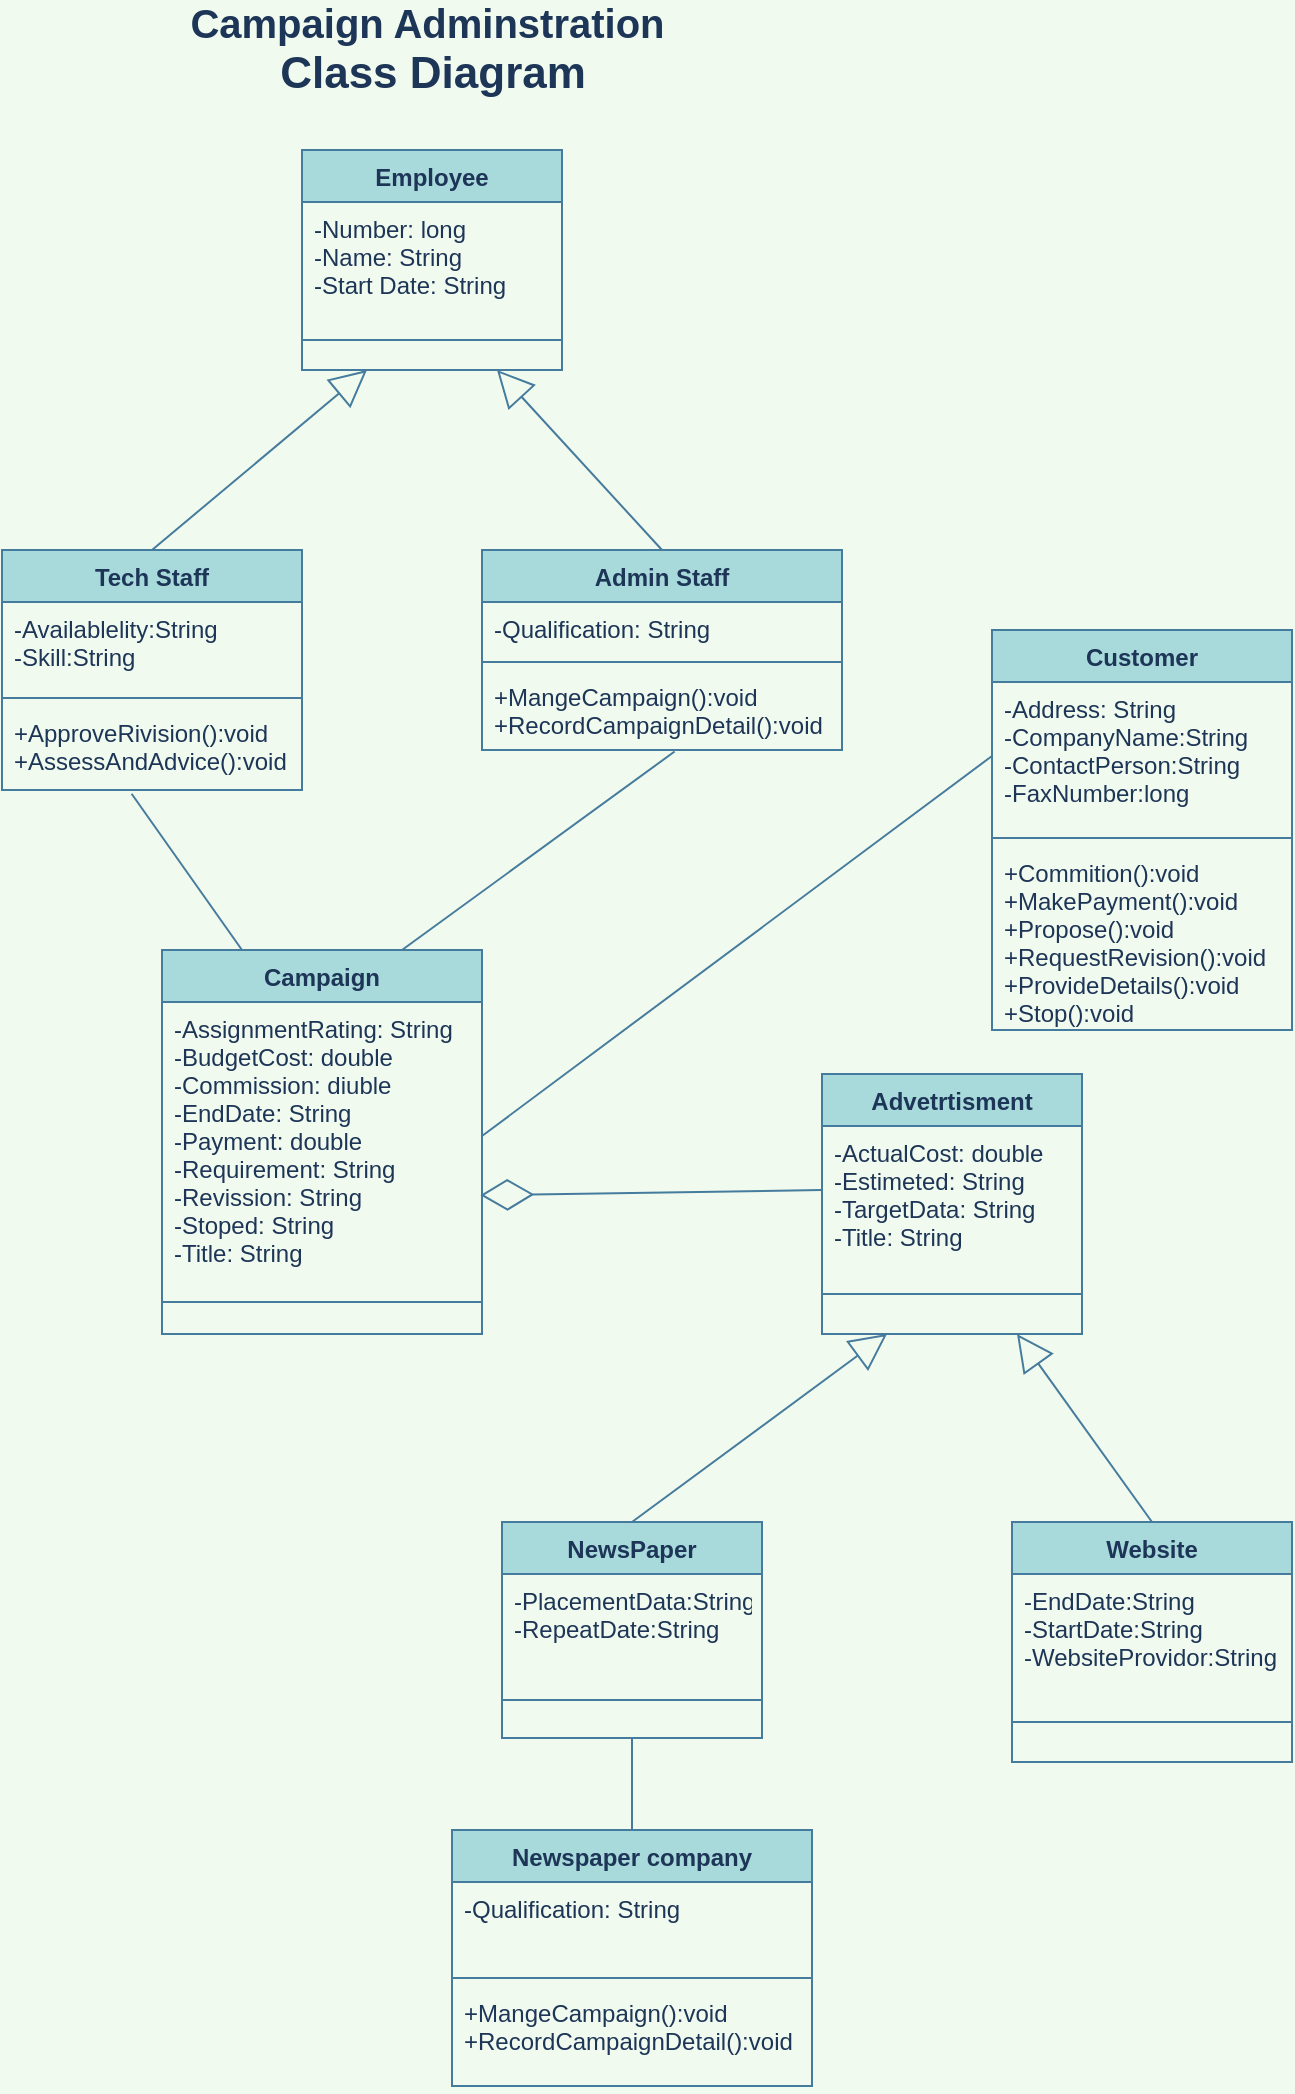 <mxfile>
    <diagram id="nCsipNPgEDqdGS0fCPYJ" name="Page-1">
        <mxGraphModel dx="1228" dy="420" grid="1" gridSize="10" guides="1" tooltips="1" connect="1" arrows="1" fold="1" page="1" pageScale="1" pageWidth="850" pageHeight="1100" background="#F1FAEE" math="0" shadow="0">
            <root>
                <mxCell id="0"/>
                <mxCell id="1" parent="0"/>
                <mxCell id="2" value="Employee" style="swimlane;fontStyle=1;align=center;verticalAlign=top;childLayout=stackLayout;horizontal=1;startSize=26;horizontalStack=0;resizeParent=1;resizeParentMax=0;resizeLast=0;collapsible=1;marginBottom=0;fillColor=#A8DADC;strokeColor=#457B9D;fontColor=#1D3557;" parent="1" vertex="1">
                    <mxGeometry x="310" y="80" width="130" height="110" as="geometry"/>
                </mxCell>
                <mxCell id="3" value="-Number: long&#10;-Name: String&#10;-Start Date: String" style="text;strokeColor=none;fillColor=none;align=left;verticalAlign=top;spacingLeft=4;spacingRight=4;overflow=hidden;rotatable=0;points=[[0,0.5],[1,0.5]];portConstraint=eastwest;fontColor=#1D3557;" parent="2" vertex="1">
                    <mxGeometry y="26" width="130" height="54" as="geometry"/>
                </mxCell>
                <mxCell id="4" value="" style="line;strokeWidth=1;fillColor=none;align=left;verticalAlign=middle;spacingTop=-1;spacingLeft=3;spacingRight=3;rotatable=0;labelPosition=right;points=[];portConstraint=eastwest;labelBackgroundColor=#F1FAEE;strokeColor=#457B9D;fontColor=#1D3557;" parent="2" vertex="1">
                    <mxGeometry y="80" width="130" height="30" as="geometry"/>
                </mxCell>
                <mxCell id="6" value="Tech Staff" style="swimlane;fontStyle=1;align=center;verticalAlign=top;childLayout=stackLayout;horizontal=1;startSize=26;horizontalStack=0;resizeParent=1;resizeParentMax=0;resizeLast=0;collapsible=1;marginBottom=0;fillColor=#A8DADC;strokeColor=#457B9D;fontColor=#1D3557;" parent="1" vertex="1">
                    <mxGeometry x="160" y="280" width="150" height="120" as="geometry"/>
                </mxCell>
                <mxCell id="7" value="-Availablelity:String&#10;-Skill:String" style="text;strokeColor=none;fillColor=none;align=left;verticalAlign=top;spacingLeft=4;spacingRight=4;overflow=hidden;rotatable=0;points=[[0,0.5],[1,0.5]];portConstraint=eastwest;fontColor=#1D3557;" parent="6" vertex="1">
                    <mxGeometry y="26" width="150" height="44" as="geometry"/>
                </mxCell>
                <mxCell id="8" value="" style="line;strokeWidth=1;fillColor=none;align=left;verticalAlign=middle;spacingTop=-1;spacingLeft=3;spacingRight=3;rotatable=0;labelPosition=right;points=[];portConstraint=eastwest;labelBackgroundColor=#F1FAEE;strokeColor=#457B9D;fontColor=#1D3557;" parent="6" vertex="1">
                    <mxGeometry y="70" width="150" height="8" as="geometry"/>
                </mxCell>
                <mxCell id="9" value="+ApproveRivision():void&#10;+AssessAndAdvice():void" style="text;strokeColor=none;fillColor=none;align=left;verticalAlign=top;spacingLeft=4;spacingRight=4;overflow=hidden;rotatable=0;points=[[0,0.5],[1,0.5]];portConstraint=eastwest;fontColor=#1D3557;" parent="6" vertex="1">
                    <mxGeometry y="78" width="150" height="42" as="geometry"/>
                </mxCell>
                <mxCell id="10" value="Admin Staff" style="swimlane;fontStyle=1;align=center;verticalAlign=top;childLayout=stackLayout;horizontal=1;startSize=26;horizontalStack=0;resizeParent=1;resizeParentMax=0;resizeLast=0;collapsible=1;marginBottom=0;fillColor=#A8DADC;strokeColor=#457B9D;fontColor=#1D3557;" parent="1" vertex="1">
                    <mxGeometry x="400" y="280" width="180" height="100" as="geometry"/>
                </mxCell>
                <mxCell id="11" value="-Qualification: String" style="text;strokeColor=none;fillColor=none;align=left;verticalAlign=top;spacingLeft=4;spacingRight=4;overflow=hidden;rotatable=0;points=[[0,0.5],[1,0.5]];portConstraint=eastwest;fontColor=#1D3557;" parent="10" vertex="1">
                    <mxGeometry y="26" width="180" height="26" as="geometry"/>
                </mxCell>
                <mxCell id="12" value="" style="line;strokeWidth=1;fillColor=none;align=left;verticalAlign=middle;spacingTop=-1;spacingLeft=3;spacingRight=3;rotatable=0;labelPosition=right;points=[];portConstraint=eastwest;labelBackgroundColor=#F1FAEE;strokeColor=#457B9D;fontColor=#1D3557;" parent="10" vertex="1">
                    <mxGeometry y="52" width="180" height="8" as="geometry"/>
                </mxCell>
                <mxCell id="13" value="+MangeCampaign():void&#10;+RecordCampaignDetail():void" style="text;strokeColor=none;fillColor=none;align=left;verticalAlign=top;spacingLeft=4;spacingRight=4;overflow=hidden;rotatable=0;points=[[0,0.5],[1,0.5]];portConstraint=eastwest;fontColor=#1D3557;" parent="10" vertex="1">
                    <mxGeometry y="60" width="180" height="40" as="geometry"/>
                </mxCell>
                <mxCell id="30" value="Campaign" style="swimlane;fontStyle=1;align=center;verticalAlign=top;childLayout=stackLayout;horizontal=1;startSize=26;horizontalStack=0;resizeParent=1;resizeParentMax=0;resizeLast=0;collapsible=1;marginBottom=0;fillColor=#A8DADC;strokeColor=#457B9D;fontColor=#1D3557;" parent="1" vertex="1">
                    <mxGeometry x="240" y="480" width="160" height="192" as="geometry"/>
                </mxCell>
                <mxCell id="31" value="-AssignmentRating: String&#10;-BudgetCost: double&#10;-Commission: diuble&#10;-EndDate: String&#10;-Payment: double&#10;-Requirement: String&#10;-Revission: String&#10;-Stoped: String&#10;-Title: String" style="text;strokeColor=none;fillColor=none;align=left;verticalAlign=top;spacingLeft=4;spacingRight=4;overflow=hidden;rotatable=0;points=[[0,0.5],[1,0.5]];portConstraint=eastwest;fontColor=#1D3557;" parent="30" vertex="1">
                    <mxGeometry y="26" width="160" height="134" as="geometry"/>
                </mxCell>
                <mxCell id="32" value="" style="line;strokeWidth=1;fillColor=none;align=left;verticalAlign=middle;spacingTop=-1;spacingLeft=3;spacingRight=3;rotatable=0;labelPosition=right;points=[];portConstraint=eastwest;labelBackgroundColor=#F1FAEE;strokeColor=#457B9D;fontColor=#1D3557;" parent="30" vertex="1">
                    <mxGeometry y="160" width="160" height="32" as="geometry"/>
                </mxCell>
                <mxCell id="34" value="" style="endArrow=none;html=1;exitX=0.75;exitY=0;exitDx=0;exitDy=0;entryX=0.535;entryY=1.019;entryDx=0;entryDy=0;entryPerimeter=0;labelBackgroundColor=#F1FAEE;strokeColor=#457B9D;fontColor=#1D3557;" parent="1" source="30" target="13" edge="1">
                    <mxGeometry width="50" height="50" relative="1" as="geometry">
                        <mxPoint x="340" y="380" as="sourcePoint"/>
                        <mxPoint x="350" y="240" as="targetPoint"/>
                    </mxGeometry>
                </mxCell>
                <mxCell id="35" value="" style="endArrow=none;html=1;exitX=0.25;exitY=0;exitDx=0;exitDy=0;entryX=0.432;entryY=1.045;entryDx=0;entryDy=0;entryPerimeter=0;labelBackgroundColor=#F1FAEE;strokeColor=#457B9D;fontColor=#1D3557;" parent="1" source="30" target="9" edge="1">
                    <mxGeometry width="50" height="50" relative="1" as="geometry">
                        <mxPoint x="347.5" y="410" as="sourcePoint"/>
                        <mxPoint x="440.25" y="350.76" as="targetPoint"/>
                    </mxGeometry>
                </mxCell>
                <mxCell id="41" value="" style="endArrow=block;endSize=16;endFill=0;html=1;exitX=0.5;exitY=0;exitDx=0;exitDy=0;entryX=0.25;entryY=1;entryDx=0;entryDy=0;labelBackgroundColor=#F1FAEE;strokeColor=#457B9D;fontColor=#1D3557;" parent="1" source="6" target="2" edge="1">
                    <mxGeometry width="160" relative="1" as="geometry">
                        <mxPoint x="290" y="210" as="sourcePoint"/>
                        <mxPoint x="450" y="210" as="targetPoint"/>
                    </mxGeometry>
                </mxCell>
                <mxCell id="42" value="" style="endArrow=block;endSize=16;endFill=0;html=1;exitX=0.5;exitY=0;exitDx=0;exitDy=0;entryX=0.75;entryY=1;entryDx=0;entryDy=0;labelBackgroundColor=#F1FAEE;strokeColor=#457B9D;fontColor=#1D3557;" parent="1" source="10" target="2" edge="1">
                    <mxGeometry width="160" relative="1" as="geometry">
                        <mxPoint x="165" y="200" as="sourcePoint"/>
                        <mxPoint x="262.5" y="130.0" as="targetPoint"/>
                    </mxGeometry>
                </mxCell>
                <mxCell id="43" value="" style="endArrow=none;html=1;exitX=1;exitY=0.5;exitDx=0;exitDy=0;entryX=0;entryY=0.5;entryDx=0;entryDy=0;labelBackgroundColor=#F1FAEE;strokeColor=#457B9D;fontColor=#1D3557;" parent="1" source="31" target="71" edge="1">
                    <mxGeometry width="50" height="50" relative="1" as="geometry">
                        <mxPoint x="347.5" y="410" as="sourcePoint"/>
                        <mxPoint x="610" y="268" as="targetPoint"/>
                    </mxGeometry>
                </mxCell>
                <mxCell id="44" value="Advetrtisment" style="swimlane;fontStyle=1;align=center;verticalAlign=top;childLayout=stackLayout;horizontal=1;startSize=26;horizontalStack=0;resizeParent=1;resizeParentMax=0;resizeLast=0;collapsible=1;marginBottom=0;fillColor=#A8DADC;strokeColor=#457B9D;fontColor=#1D3557;" parent="1" vertex="1">
                    <mxGeometry x="570" y="542" width="130" height="130" as="geometry"/>
                </mxCell>
                <mxCell id="45" value="-ActualCost: double&#10;-Estimeted: String&#10;-TargetData: String&#10;-Title: String" style="text;strokeColor=none;fillColor=none;align=left;verticalAlign=top;spacingLeft=4;spacingRight=4;overflow=hidden;rotatable=0;points=[[0,0.5],[1,0.5]];portConstraint=eastwest;fontColor=#1D3557;" parent="44" vertex="1">
                    <mxGeometry y="26" width="130" height="64" as="geometry"/>
                </mxCell>
                <mxCell id="46" value="" style="line;strokeWidth=1;fillColor=none;align=left;verticalAlign=middle;spacingTop=-1;spacingLeft=3;spacingRight=3;rotatable=0;labelPosition=right;points=[];portConstraint=eastwest;labelBackgroundColor=#F1FAEE;strokeColor=#457B9D;fontColor=#1D3557;" parent="44" vertex="1">
                    <mxGeometry y="90" width="130" height="40" as="geometry"/>
                </mxCell>
                <mxCell id="48" value="Website" style="swimlane;fontStyle=1;align=center;verticalAlign=top;childLayout=stackLayout;horizontal=1;startSize=26;horizontalStack=0;resizeParent=1;resizeParentMax=0;resizeLast=0;collapsible=1;marginBottom=0;fillColor=#A8DADC;strokeColor=#457B9D;fontColor=#1D3557;" parent="1" vertex="1">
                    <mxGeometry x="665" y="766" width="140" height="120" as="geometry"/>
                </mxCell>
                <mxCell id="49" value="-EndDate:String&#10;-StartDate:String&#10;-WebsiteProvidor:String" style="text;strokeColor=none;fillColor=none;align=left;verticalAlign=top;spacingLeft=4;spacingRight=4;overflow=hidden;rotatable=0;points=[[0,0.5],[1,0.5]];portConstraint=eastwest;fontColor=#1D3557;" parent="48" vertex="1">
                    <mxGeometry y="26" width="140" height="54" as="geometry"/>
                </mxCell>
                <mxCell id="50" value="" style="line;strokeWidth=1;fillColor=none;align=left;verticalAlign=middle;spacingTop=-1;spacingLeft=3;spacingRight=3;rotatable=0;labelPosition=right;points=[];portConstraint=eastwest;labelBackgroundColor=#F1FAEE;strokeColor=#457B9D;fontColor=#1D3557;" parent="48" vertex="1">
                    <mxGeometry y="80" width="140" height="40" as="geometry"/>
                </mxCell>
                <mxCell id="52" value="NewsPaper" style="swimlane;fontStyle=1;align=center;verticalAlign=top;childLayout=stackLayout;horizontal=1;startSize=26;horizontalStack=0;resizeParent=1;resizeParentMax=0;resizeLast=0;collapsible=1;marginBottom=0;fillColor=#A8DADC;strokeColor=#457B9D;fontColor=#1D3557;" parent="1" vertex="1">
                    <mxGeometry x="410" y="766" width="130" height="108" as="geometry"/>
                </mxCell>
                <mxCell id="53" value="-PlacementData:String&#10;-RepeatDate:String" style="text;strokeColor=none;fillColor=none;align=left;verticalAlign=top;spacingLeft=4;spacingRight=4;overflow=hidden;rotatable=0;points=[[0,0.5],[1,0.5]];portConstraint=eastwest;fontColor=#1D3557;" parent="52" vertex="1">
                    <mxGeometry y="26" width="130" height="44" as="geometry"/>
                </mxCell>
                <mxCell id="54" value="" style="line;strokeWidth=1;fillColor=none;align=left;verticalAlign=middle;spacingTop=-1;spacingLeft=3;spacingRight=3;rotatable=0;labelPosition=right;points=[];portConstraint=eastwest;labelBackgroundColor=#F1FAEE;strokeColor=#457B9D;fontColor=#1D3557;" parent="52" vertex="1">
                    <mxGeometry y="70" width="130" height="38" as="geometry"/>
                </mxCell>
                <mxCell id="56" value="Newspaper company" style="swimlane;fontStyle=1;align=center;verticalAlign=top;childLayout=stackLayout;horizontal=1;startSize=26;horizontalStack=0;resizeParent=1;resizeParentMax=0;resizeLast=0;collapsible=1;marginBottom=0;fillColor=#A8DADC;strokeColor=#457B9D;fontColor=#1D3557;" parent="1" vertex="1">
                    <mxGeometry x="385" y="920" width="180" height="128" as="geometry"/>
                </mxCell>
                <mxCell id="57" value="-Qualification: String" style="text;strokeColor=none;fillColor=none;align=left;verticalAlign=top;spacingLeft=4;spacingRight=4;overflow=hidden;rotatable=0;points=[[0,0.5],[1,0.5]];portConstraint=eastwest;fontColor=#1D3557;" parent="56" vertex="1">
                    <mxGeometry y="26" width="180" height="44" as="geometry"/>
                </mxCell>
                <mxCell id="58" value="" style="line;strokeWidth=1;fillColor=none;align=left;verticalAlign=middle;spacingTop=-1;spacingLeft=3;spacingRight=3;rotatable=0;labelPosition=right;points=[];portConstraint=eastwest;labelBackgroundColor=#F1FAEE;strokeColor=#457B9D;fontColor=#1D3557;" parent="56" vertex="1">
                    <mxGeometry y="70" width="180" height="8" as="geometry"/>
                </mxCell>
                <mxCell id="59" value="+MangeCampaign():void&#10;+RecordCampaignDetail():void" style="text;strokeColor=none;fillColor=none;align=left;verticalAlign=top;spacingLeft=4;spacingRight=4;overflow=hidden;rotatable=0;points=[[0,0.5],[1,0.5]];portConstraint=eastwest;fontColor=#1D3557;" parent="56" vertex="1">
                    <mxGeometry y="78" width="180" height="50" as="geometry"/>
                </mxCell>
                <mxCell id="63" value="" style="endArrow=diamondThin;endFill=0;endSize=24;html=1;entryX=0.995;entryY=0.721;entryDx=0;entryDy=0;entryPerimeter=0;exitX=0;exitY=0.5;exitDx=0;exitDy=0;labelBackgroundColor=#F1FAEE;strokeColor=#457B9D;fontColor=#1D3557;" parent="1" source="45" target="31" edge="1">
                    <mxGeometry width="160" relative="1" as="geometry">
                        <mxPoint x="472.73" y="590.2" as="sourcePoint"/>
                        <mxPoint x="291.82" y="591.85" as="targetPoint"/>
                    </mxGeometry>
                </mxCell>
                <mxCell id="65" value="" style="endArrow=block;endSize=16;endFill=0;html=1;exitX=0.5;exitY=0;exitDx=0;exitDy=0;entryX=0.25;entryY=1;entryDx=0;entryDy=0;labelBackgroundColor=#F1FAEE;strokeColor=#457B9D;fontColor=#1D3557;" parent="1" source="52" target="44" edge="1">
                    <mxGeometry width="160" relative="1" as="geometry">
                        <mxPoint x="340" y="530" as="sourcePoint"/>
                        <mxPoint x="520" y="620" as="targetPoint"/>
                    </mxGeometry>
                </mxCell>
                <mxCell id="66" value="" style="endArrow=block;endSize=16;endFill=0;html=1;exitX=0.5;exitY=0;exitDx=0;exitDy=0;entryX=0.75;entryY=1;entryDx=0;entryDy=0;labelBackgroundColor=#F1FAEE;strokeColor=#457B9D;fontColor=#1D3557;" parent="1" source="48" target="44" edge="1">
                    <mxGeometry width="160" relative="1" as="geometry">
                        <mxPoint x="425" y="750" as="sourcePoint"/>
                        <mxPoint x="558.53" y="641" as="targetPoint"/>
                    </mxGeometry>
                </mxCell>
                <mxCell id="67" value="" style="endArrow=none;html=1;exitX=0.5;exitY=0;exitDx=0;exitDy=0;entryX=0.5;entryY=1;entryDx=0;entryDy=0;labelBackgroundColor=#F1FAEE;strokeColor=#457B9D;fontColor=#1D3557;" parent="1" source="56" target="52" edge="1">
                    <mxGeometry width="50" height="50" relative="1" as="geometry">
                        <mxPoint x="360" y="949.24" as="sourcePoint"/>
                        <mxPoint x="480" y="815" as="targetPoint"/>
                    </mxGeometry>
                </mxCell>
                <mxCell id="70" value="Customer" style="swimlane;fontStyle=1;align=center;verticalAlign=top;childLayout=stackLayout;horizontal=1;startSize=26;horizontalStack=0;resizeParent=1;resizeParentMax=0;resizeLast=0;collapsible=1;marginBottom=0;fillColor=#A8DADC;strokeColor=#457B9D;fontColor=#1D3557;" parent="1" vertex="1">
                    <mxGeometry x="655" y="320" width="150" height="200" as="geometry"/>
                </mxCell>
                <mxCell id="71" value="-Address: String&#10;-CompanyName:String&#10;-ContactPerson:String&#10;-FaxNumber:long" style="text;strokeColor=none;fillColor=none;align=left;verticalAlign=top;spacingLeft=4;spacingRight=4;overflow=hidden;rotatable=0;points=[[0,0.5],[1,0.5]];portConstraint=eastwest;fontColor=#1D3557;" parent="70" vertex="1">
                    <mxGeometry y="26" width="150" height="74" as="geometry"/>
                </mxCell>
                <mxCell id="72" value="" style="line;strokeWidth=1;fillColor=none;align=left;verticalAlign=middle;spacingTop=-1;spacingLeft=3;spacingRight=3;rotatable=0;labelPosition=right;points=[];portConstraint=eastwest;labelBackgroundColor=#F1FAEE;strokeColor=#457B9D;fontColor=#1D3557;" parent="70" vertex="1">
                    <mxGeometry y="100" width="150" height="8" as="geometry"/>
                </mxCell>
                <mxCell id="73" value="+Commition():void&#10;+MakePayment():void&#10;+Propose():void&#10;+RequestRevision():void&#10;+ProvideDetails():void&#10;+Stop():void" style="text;strokeColor=none;fillColor=none;align=left;verticalAlign=top;spacingLeft=4;spacingRight=4;overflow=hidden;rotatable=0;points=[[0,0.5],[1,0.5]];portConstraint=eastwest;fontColor=#1D3557;" parent="70" vertex="1">
                    <mxGeometry y="108" width="150" height="92" as="geometry"/>
                </mxCell>
                <mxCell id="75" value="&lt;b&gt;&lt;font&gt;&lt;span style=&quot;font-size: 20px&quot;&gt;Campaign Adminstration&amp;nbsp;&lt;/span&gt;&lt;br&gt;&lt;font style=&quot;font-size: 22px&quot;&gt;Class Diagram&lt;/font&gt;&lt;br&gt;&lt;/font&gt;&lt;/b&gt;" style="text;html=1;align=center;verticalAlign=middle;resizable=0;points=[];autosize=1;strokeColor=none;fontColor=#1D3557;" parent="1" vertex="1">
                    <mxGeometry x="245" y="10" width="260" height="40" as="geometry"/>
                </mxCell>
            </root>
        </mxGraphModel>
    </diagram>
</mxfile>